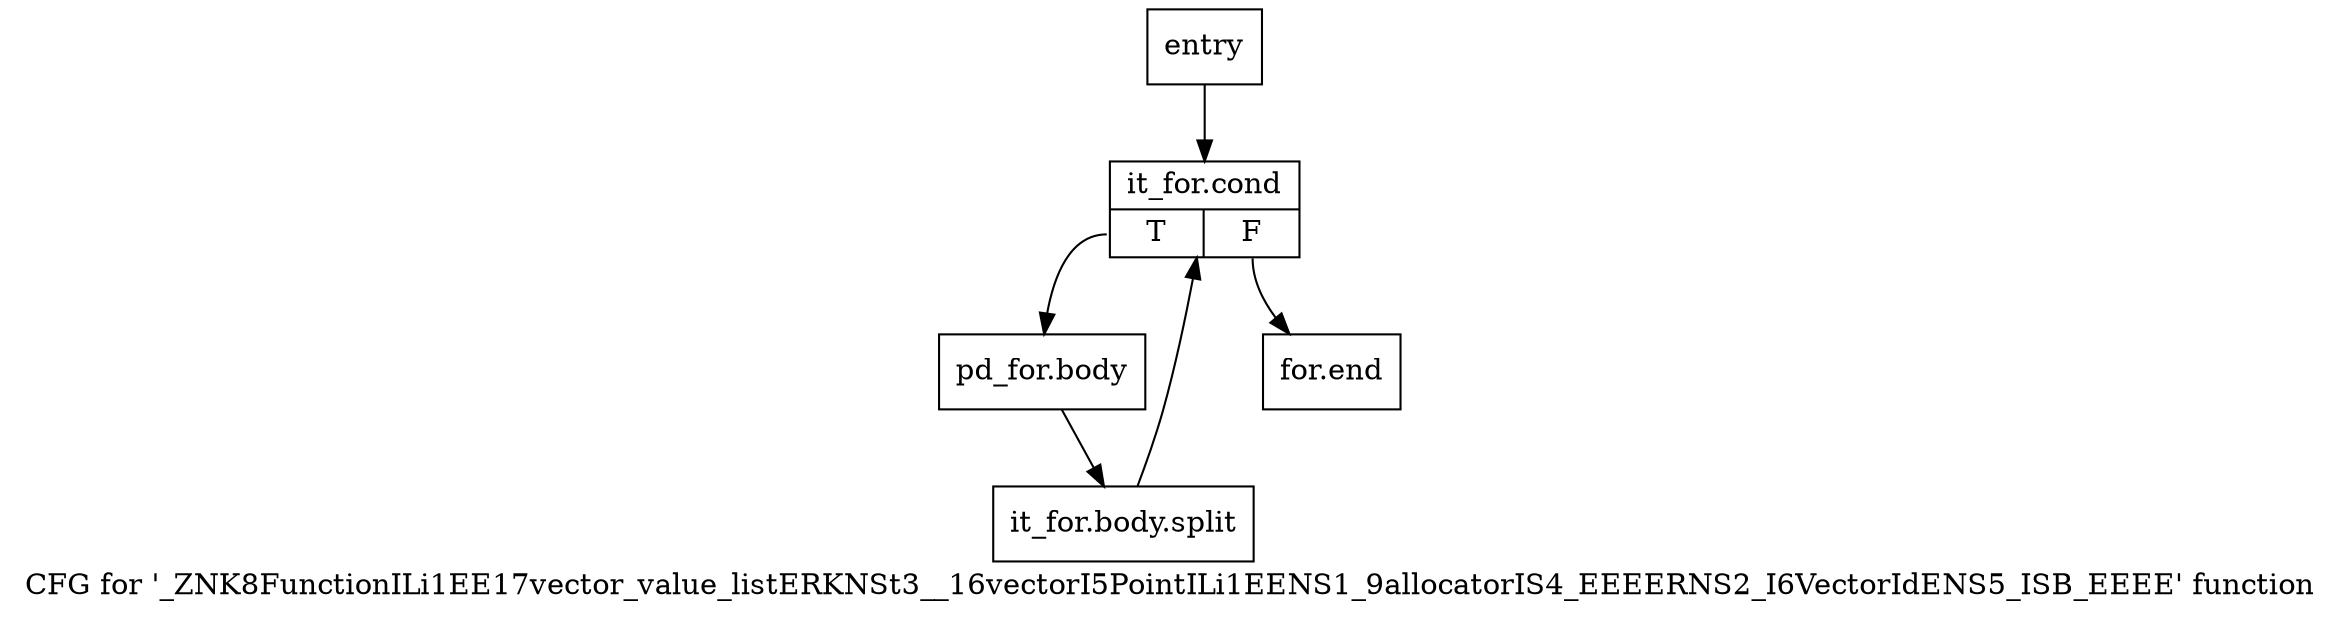 digraph "CFG for '_ZNK8FunctionILi1EE17vector_value_listERKNSt3__16vectorI5PointILi1EENS1_9allocatorIS4_EEEERNS2_I6VectorIdENS5_ISB_EEEE' function" {
	label="CFG for '_ZNK8FunctionILi1EE17vector_value_listERKNSt3__16vectorI5PointILi1EENS1_9allocatorIS4_EEEERNS2_I6VectorIdENS5_ISB_EEEE' function";

	Node0x57a99f0 [shape=record,label="{entry}"];
	Node0x57a99f0 -> Node0x57a9a40;
	Node0x57a9a40 [shape=record,label="{it_for.cond|{<s0>T|<s1>F}}"];
	Node0x57a9a40:s0 -> Node0x57a9f10;
	Node0x57a9a40:s1 -> Node0x57a9f60;
	Node0x57a9f10 [shape=record,label="{pd_for.body}"];
	Node0x57a9f10 -> Node0xa890b70;
	Node0xa890b70 [shape=record,label="{it_for.body.split}"];
	Node0xa890b70 -> Node0x57a9a40;
	Node0x57a9f60 [shape=record,label="{for.end}"];
}
